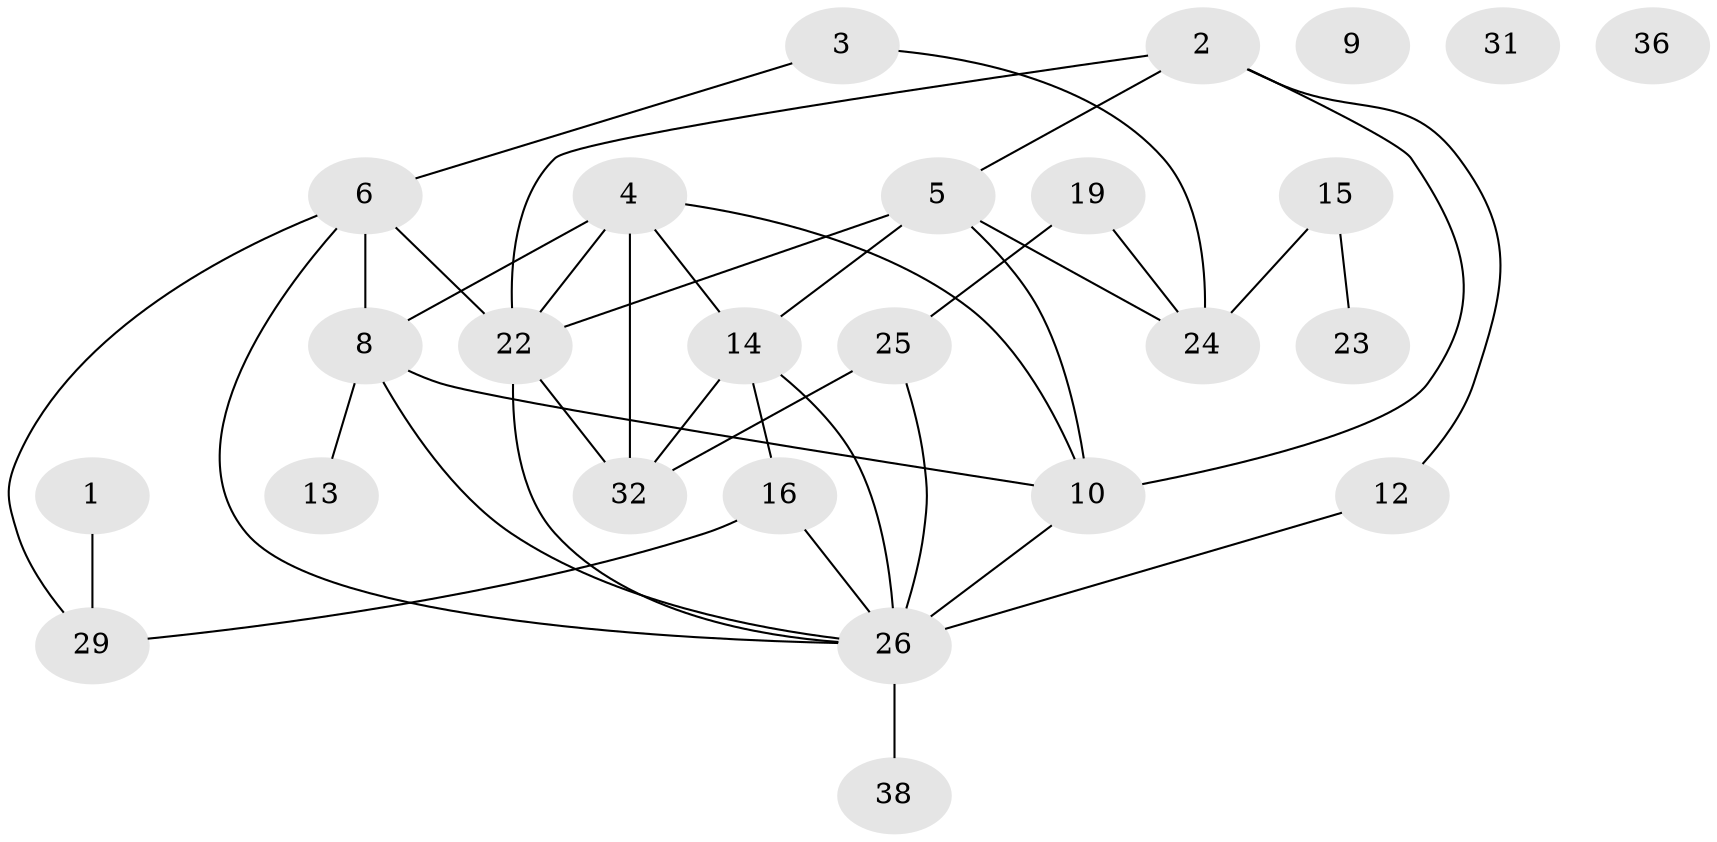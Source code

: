 // original degree distribution, {1: 0.13725490196078433, 2: 0.3137254901960784, 3: 0.17647058823529413, 4: 0.13725490196078433, 0: 0.058823529411764705, 5: 0.13725490196078433, 7: 0.0196078431372549, 6: 0.0196078431372549}
// Generated by graph-tools (version 1.1) at 2025/13/03/09/25 04:13:12]
// undirected, 25 vertices, 39 edges
graph export_dot {
graph [start="1"]
  node [color=gray90,style=filled];
  1;
  2 [super="+48"];
  3 [super="+7+42"];
  4 [super="+20"];
  5 [super="+50+37"];
  6 [super="+18"];
  8 [super="+40"];
  9;
  10 [super="+11+34"];
  12;
  13 [super="+27"];
  14 [super="+21"];
  15;
  16 [super="+17+46"];
  19;
  22 [super="+43"];
  23;
  24 [super="+35"];
  25;
  26 [super="+39+28+49"];
  29 [super="+33"];
  31;
  32 [super="+45"];
  36;
  38;
  1 -- 29;
  2 -- 5;
  2 -- 12;
  2 -- 22;
  2 -- 10;
  3 -- 24;
  3 -- 6;
  4 -- 10;
  4 -- 32 [weight=2];
  4 -- 22 [weight=2];
  4 -- 14;
  4 -- 8;
  5 -- 10;
  5 -- 22;
  5 -- 24;
  5 -- 14;
  6 -- 26;
  6 -- 22;
  6 -- 8;
  6 -- 29;
  8 -- 10;
  8 -- 26;
  8 -- 13;
  10 -- 26 [weight=2];
  12 -- 26;
  14 -- 32;
  14 -- 16;
  14 -- 26 [weight=2];
  15 -- 23;
  15 -- 24;
  16 -- 26;
  16 -- 29;
  19 -- 25;
  19 -- 24;
  22 -- 32;
  22 -- 26;
  25 -- 32;
  25 -- 26;
  26 -- 38;
}
